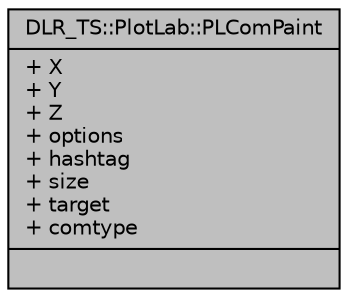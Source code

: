digraph "DLR_TS::PlotLab::PLComPaint"
{
 // LATEX_PDF_SIZE
  edge [fontname="Helvetica",fontsize="10",labelfontname="Helvetica",labelfontsize="10"];
  node [fontname="Helvetica",fontsize="10",shape=record];
  Node1 [label="{DLR_TS::PlotLab::PLComPaint\n|+ X\l+ Y\l+ Z\l+ options\l+ hashtag\l+ size\l+ target\l+ comtype\l|}",height=0.2,width=0.4,color="black", fillcolor="grey75", style="filled", fontcolor="black",tooltip=" "];
}
